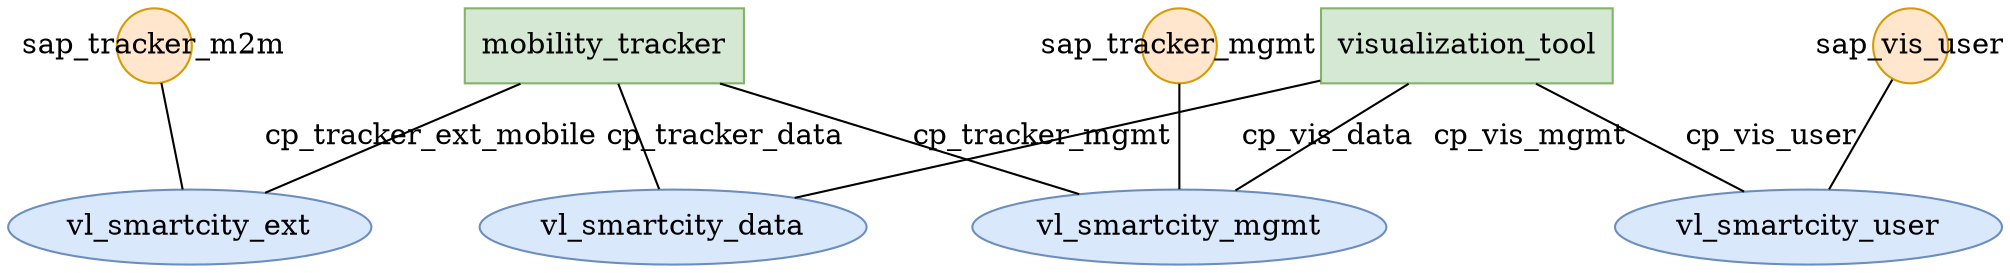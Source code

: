 strict graph G {
  splines=false;
  overlap=false;
  mindist=0.5;
  -1355632476 [ label="mobility_tracker" shape="box" style="filled" fillcolor="#d5e8d4" color="#82b366" ];
  1930306515 [ label="visualization_tool" shape="box" style="filled" fillcolor="#d5e8d4" color="#82b366" ];
  742607949 [ label="vl_smartcity_ext" shape="oval" style="filled" fillcolor="#dae8fc" color="#6c8ebf" ];
  1545958142 [ label="vl_smartcity_data" shape="oval" style="filled" fillcolor="#dae8fc" color="#6c8ebf" ];
  1546231829 [ label="vl_smartcity_mgmt" shape="oval" style="filled" fillcolor="#dae8fc" color="#6c8ebf" ];
  1546481439 [ label="vl_smartcity_user" shape="oval" style="filled" fillcolor="#dae8fc" color="#6c8ebf" ];
  -1875336892 [ label="sap_tracker_m2m" shape="circle" style="filled" fillcolor="#ffe6cc" color="#d79b00" fixedsize="true" ];
  1994149541 [ label="sap_tracker_mgmt" shape="circle" style="filled" fillcolor="#ffe6cc" color="#d79b00" fixedsize="true" ];
  585344071 [ label="sap_vis_user" shape="circle" style="filled" fillcolor="#ffe6cc" color="#d79b00" fixedsize="true" ];
  -1355632476 -- 742607949 [ label="cp_tracker_ext_mobile" ];
  -1355632476 -- 1545958142 [ label="cp_tracker_data" ];
  -1355632476 -- 1546231829 [ label="cp_tracker_mgmt" ];
  1930306515 -- 1545958142 [ label="cp_vis_data" ];
  1930306515 -- 1546231829 [ label="cp_vis_mgmt" ];
  1930306515 -- 1546481439 [ label="cp_vis_user" ];
  -1875336892 -- 742607949 [ label="" ];
  1994149541 -- 1546231829 [ label="" ];
  585344071 -- 1546481439 [ label="" ];
}
